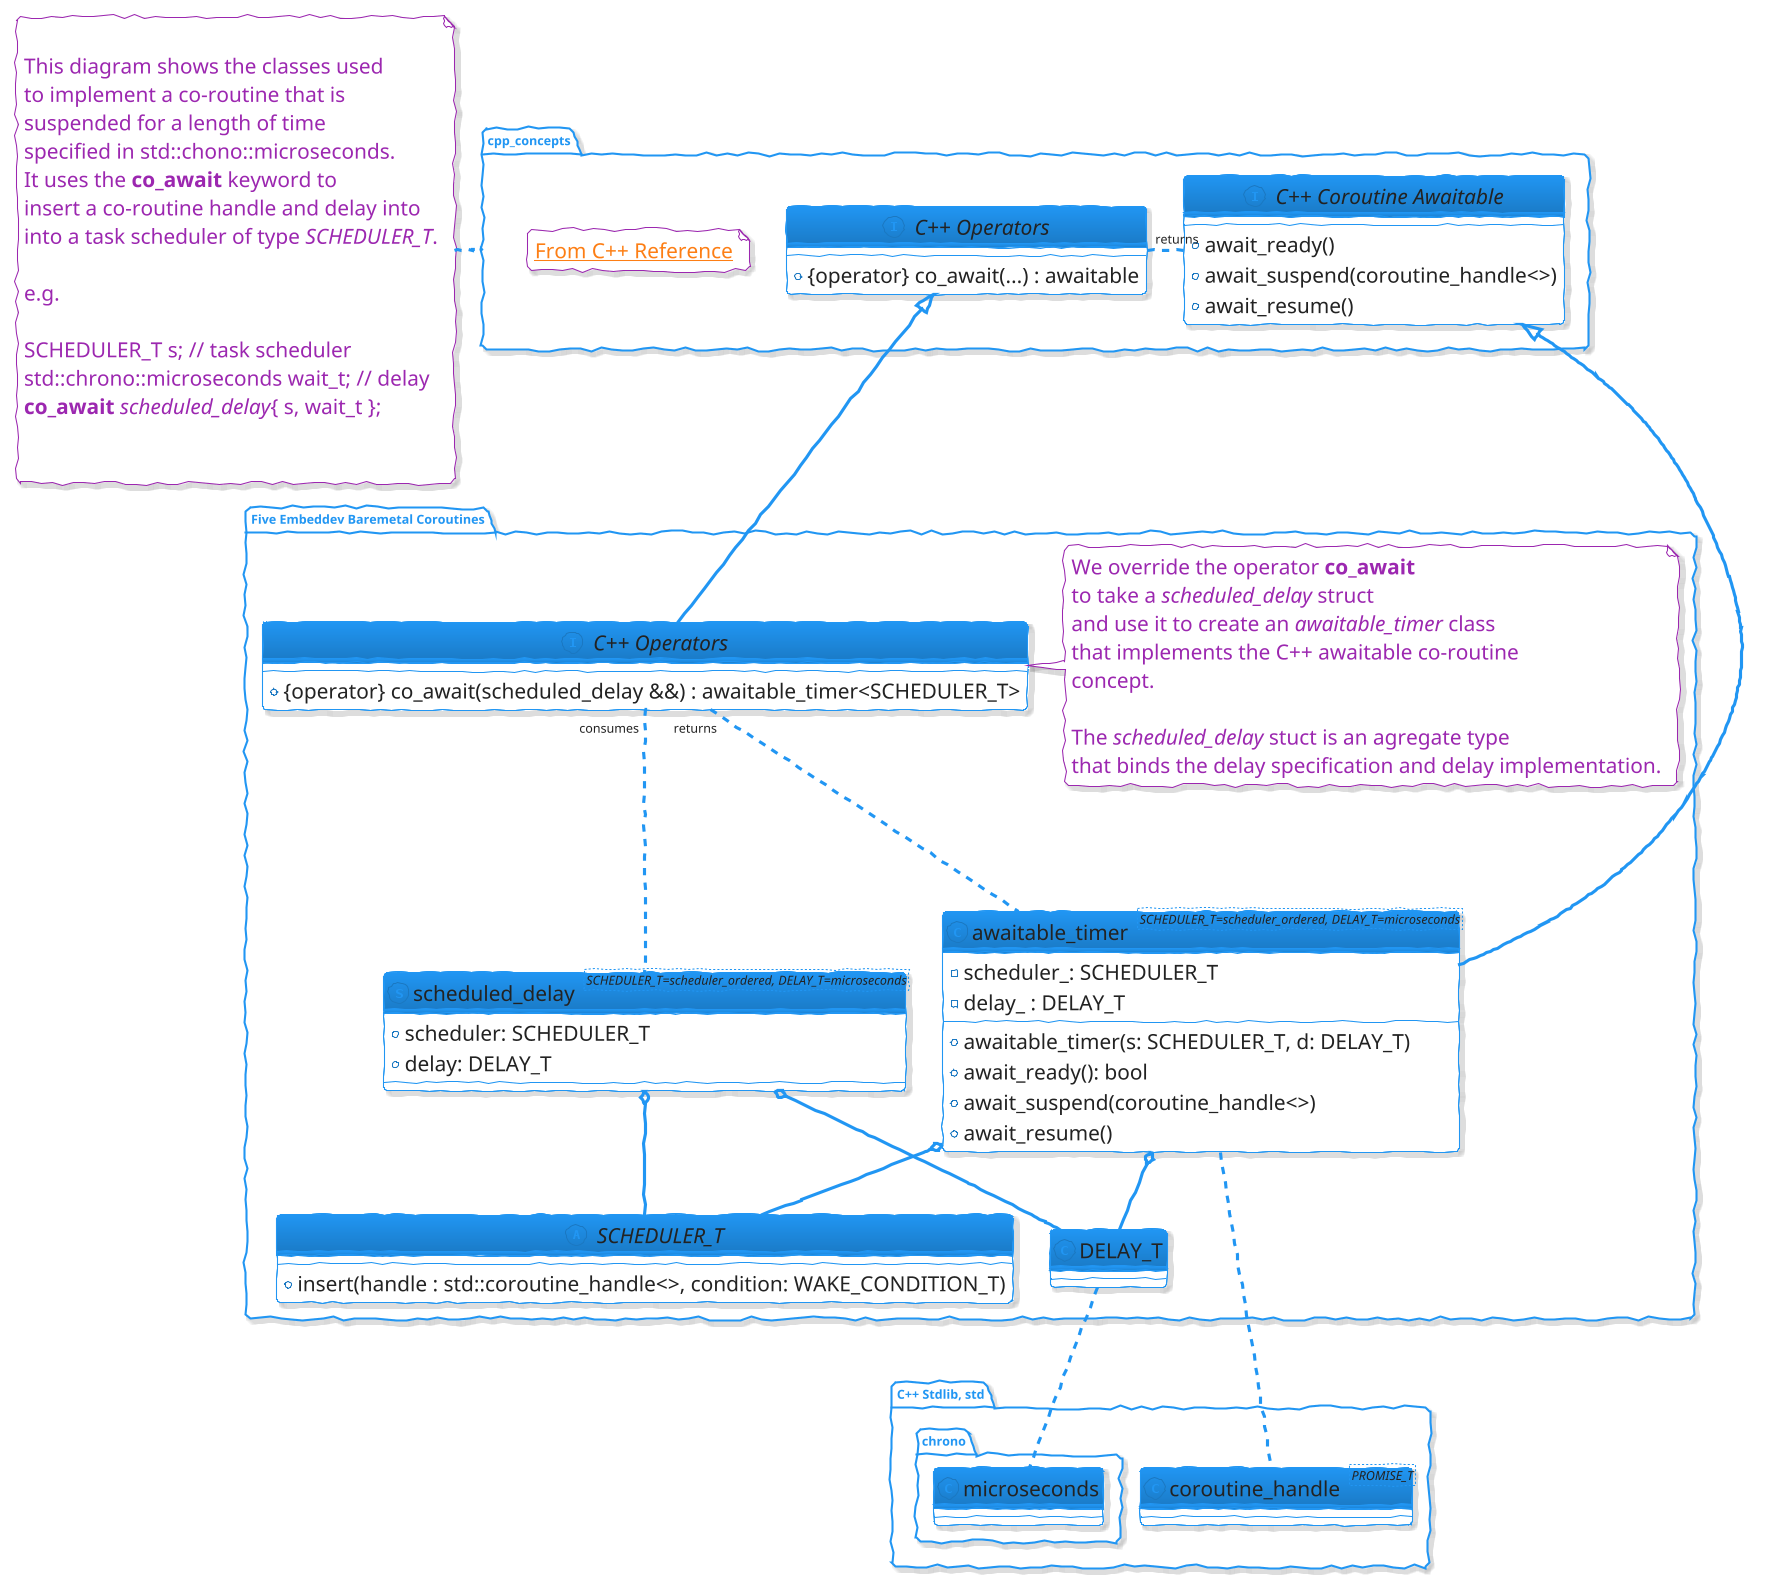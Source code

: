 @startuml
!theme materia-outline
skinparam handwritten true
skinparam Padding 1
skinparam ClassAttributeFontSize 20
skinparam ClassFontSize 20
skinparam NoteFontSize 20


package cpp_concepts {}

note left of cpp_concepts

This diagram shows the classes used
to implement a co-routine that is
suspended for a length of time
specified in std::chono::microseconds.
It uses the <b>co_await</b> keyword to
insert a co-routine handle and delay into
into a task scheduler of type <i>SCHEDULER_T</i>.

e.g.

SCHEDULER_T s; // task scheduler
std::chrono::microseconds wait_t; // delay
<b>co_await</b> <i>scheduled_delay</i>{ s, wait_t };


end note

package "C++ Language Concepts" as cpp_concepts {

   note as link
   [[https://en.cppreference.com/w/cpp/language/coroutines From C++ Reference]]
   end note

   interface "C++ Coroutine Awaitable" as awaitable {
       + await_ready()
       + await_suspend(coroutine_handle<>)
       + await_resume()
   }

    interface "C++ Operators" as co_await_lang {
       +{operator} co_await(...) : awaitable
    }

    co_await_lang "returns" .-right-- awaitable

}



package "C++ Stdlib, std"  as cpp_stdlib {
    class coroutine_handle<PROMISE_T>
    package "chrono" {
       class microseconds
    }
}

package "Five Embeddev Baremetal Coroutines" as five_embeddev {

    awaitable <|-down- awaitable_timer

    struct scheduled_delay<SCHEDULER_T=scheduler_ordered, DELAY_T=microseconds> {
       +scheduler: SCHEDULER_T
       +delay: DELAY_T
    }

    interface "C++ Operators" as co_await {
       +{operator} co_await(scheduled_delay &&) : awaitable_timer<SCHEDULER_T>
    }

    note right of co_await
    We override the operator <b>co_await</b>
    to take a <i>scheduled_delay</i> struct
    and use it to create an <i>awaitable_timer</i> class
    that implements the C++ awaitable co-routine
    concept.

    The <i>scheduled_delay</i> stuct is an agregate type
    that binds the delay specification and delay implementation.
    end note

    co_await_lang <|-down- co_await

    co_await "consumes" .-- scheduled_delay
    co_await "returns" .-- awaitable_timer

    awaitable_timer o-down- SCHEDULER_T
    awaitable_timer o-- DELAY_T
    awaitable_timer .-down- coroutine_handle

    scheduled_delay o-down- SCHEDULER_T
    scheduled_delay o-- DELAY_T

    class awaitable_timer<SCHEDULER_T=scheduler_ordered, DELAY_T=microseconds> {
       + awaitable_timer(s: SCHEDULER_T, d: DELAY_T)
       + await_ready(): bool
       + await_suspend(coroutine_handle<>)
       + await_resume()
       - scheduler_: SCHEDULER_T
       - delay_ : DELAY_T
    }

    abstract SCHEDULER_T {
       + insert(handle : std::coroutine_handle<>, condition: WAKE_CONDITION_T)
    }

    DELAY_T .-down- microseconds
}


@enduml

